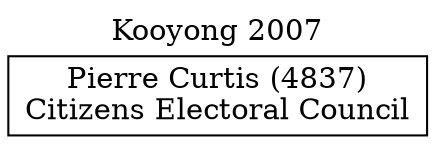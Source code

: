 // House preference flow
digraph "Pierre Curtis (4837)_Kooyong_2007" {
	graph [label="Kooyong 2007" labelloc=t mclimit=10]
	node [shape=box]
	"Pierre Curtis (4837)" [label="Pierre Curtis (4837)
Citizens Electoral Council"]
}
